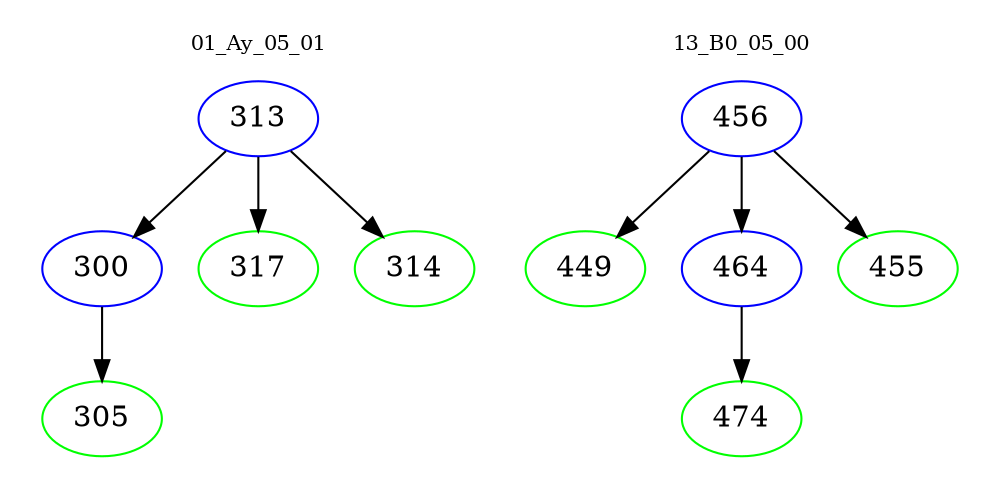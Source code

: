 digraph{
subgraph cluster_0 {
color = white
label = "01_Ay_05_01";
fontsize=10;
T0_313 [label="313", color="blue"]
T0_313 -> T0_300 [color="black"]
T0_300 [label="300", color="blue"]
T0_300 -> T0_305 [color="black"]
T0_305 [label="305", color="green"]
T0_313 -> T0_317 [color="black"]
T0_317 [label="317", color="green"]
T0_313 -> T0_314 [color="black"]
T0_314 [label="314", color="green"]
}
subgraph cluster_1 {
color = white
label = "13_B0_05_00";
fontsize=10;
T1_456 [label="456", color="blue"]
T1_456 -> T1_449 [color="black"]
T1_449 [label="449", color="green"]
T1_456 -> T1_464 [color="black"]
T1_464 [label="464", color="blue"]
T1_464 -> T1_474 [color="black"]
T1_474 [label="474", color="green"]
T1_456 -> T1_455 [color="black"]
T1_455 [label="455", color="green"]
}
}
